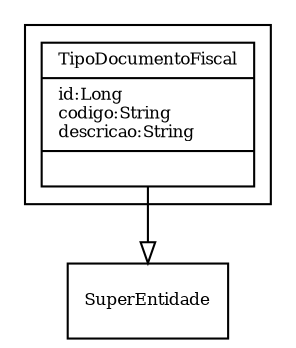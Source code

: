 digraph G{
fontname = "Times-Roman"
fontsize = 8

node [
        fontname = "Times-Roman"
        fontsize = 8
        shape = "record"
]

edge [
        fontname = "Times-Roman"
        fontsize = 8
]

subgraph clusterTIPO_DE_DOCUMENTO_FISCAL
{
TipoDocumentoFiscal [label = "{TipoDocumentoFiscal|id:Long\lcodigo:String\ldescricao:String\l|\l}"]
}
edge [ arrowhead = "empty" headlabel = "" taillabel = ""] TipoDocumentoFiscal -> SuperEntidade
}

